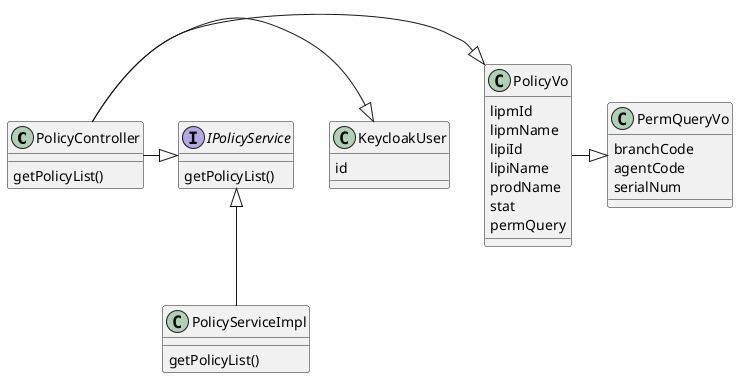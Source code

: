 @startuml

class PolicyController {
    getPolicyList()
}
interface IPolicyService {
    getPolicyList()
}
class PolicyServiceImpl {
    getPolicyList()
}

class PolicyVo {
  lipmId
  lipmName
  lipiId
  lipiName
  prodName
  stat
  permQuery
}

class KeycloakUser {
  id
}

class PermQueryVo {
  branchCode
  agentCode
  serialNum
}

PolicyController -|> PolicyVo
PolicyVo -|> PermQueryVo
PolicyController -|> KeycloakUser
PolicyController -|> IPolicyService
IPolicyService <|-- PolicyServiceImpl

@enduml